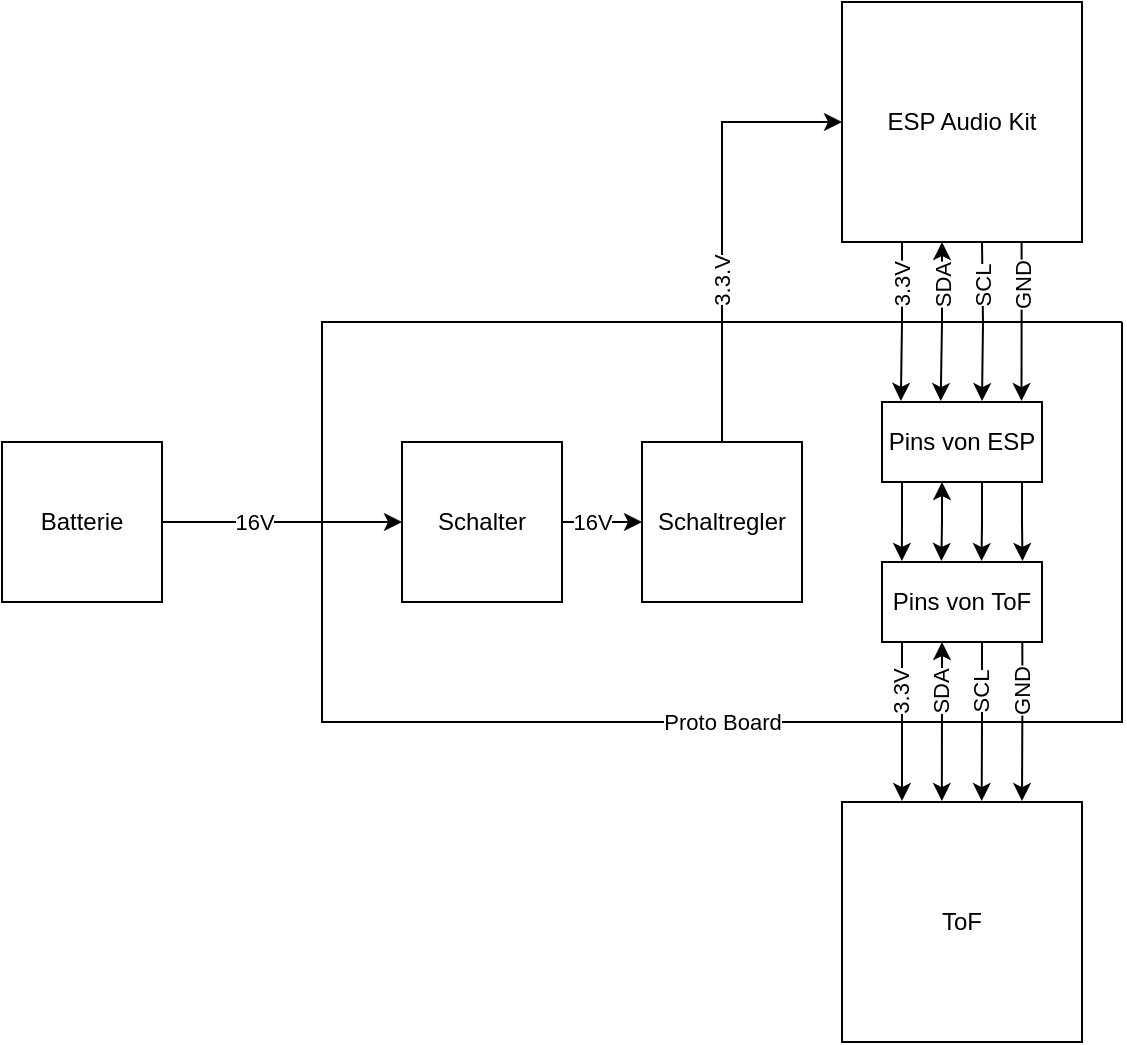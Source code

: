 <mxfile version="24.7.13">
  <diagram name="Seite-1" id="eOJJuq0LcNt45RvcISpC">
    <mxGraphModel dx="2420" dy="993" grid="1" gridSize="10" guides="1" tooltips="1" connect="1" arrows="1" fold="1" page="1" pageScale="1" pageWidth="827" pageHeight="1169" math="0" shadow="0">
      <root>
        <mxCell id="0" />
        <mxCell id="1" parent="0" />
        <mxCell id="UAqF-_rZYv9wuiN6UrHG-18" style="edgeStyle=orthogonalEdgeStyle;rounded=0;orthogonalLoop=1;jettySize=auto;html=1;entryX=0.367;entryY=-0.012;entryDx=0;entryDy=0;entryPerimeter=0;startArrow=classic;startFill=1;" edge="1" parent="1" source="UAqF-_rZYv9wuiN6UrHG-1" target="UAqF-_rZYv9wuiN6UrHG-12">
          <mxGeometry relative="1" as="geometry">
            <Array as="points">
              <mxPoint x="110" y="480" />
              <mxPoint x="109" y="480" />
            </Array>
          </mxGeometry>
        </mxCell>
        <mxCell id="UAqF-_rZYv9wuiN6UrHG-24" value="SDA" style="edgeLabel;html=1;align=center;verticalAlign=middle;resizable=0;points=[];rotation=-90;" vertex="1" connectable="0" parent="UAqF-_rZYv9wuiN6UrHG-18">
          <mxGeometry x="0.1" y="1" relative="1" as="geometry">
            <mxPoint y="-21" as="offset" />
          </mxGeometry>
        </mxCell>
        <mxCell id="UAqF-_rZYv9wuiN6UrHG-22" value="" style="edgeStyle=orthogonalEdgeStyle;rounded=0;orthogonalLoop=1;jettySize=auto;html=1;entryX=0.625;entryY=-0.012;entryDx=0;entryDy=0;entryPerimeter=0;" edge="1" parent="1" target="UAqF-_rZYv9wuiN6UrHG-12">
          <mxGeometry relative="1" as="geometry">
            <mxPoint x="130" y="440" as="sourcePoint" />
            <mxPoint x="130" y="520" as="targetPoint" />
          </mxGeometry>
        </mxCell>
        <mxCell id="UAqF-_rZYv9wuiN6UrHG-25" value="SCL" style="edgeLabel;html=1;align=center;verticalAlign=middle;resizable=0;points=[];rotation=-90;" vertex="1" connectable="0" parent="UAqF-_rZYv9wuiN6UrHG-22">
          <mxGeometry x="0.089" relative="1" as="geometry">
            <mxPoint y="-21" as="offset" />
          </mxGeometry>
        </mxCell>
        <mxCell id="UAqF-_rZYv9wuiN6UrHG-1" value="ESP Audio Kit" style="whiteSpace=wrap;html=1;aspect=fixed;" vertex="1" parent="1">
          <mxGeometry x="60" y="320" width="120" height="120" as="geometry" />
        </mxCell>
        <mxCell id="UAqF-_rZYv9wuiN6UrHG-2" value="ToF" style="whiteSpace=wrap;html=1;aspect=fixed;" vertex="1" parent="1">
          <mxGeometry x="60" y="720" width="120" height="120" as="geometry" />
        </mxCell>
        <mxCell id="UAqF-_rZYv9wuiN6UrHG-17" style="edgeStyle=orthogonalEdgeStyle;rounded=0;orthogonalLoop=1;jettySize=auto;html=1;entryX=0;entryY=0.5;entryDx=0;entryDy=0;" edge="1" parent="1" source="UAqF-_rZYv9wuiN6UrHG-3" target="UAqF-_rZYv9wuiN6UrHG-1">
          <mxGeometry relative="1" as="geometry">
            <Array as="points">
              <mxPoint y="380" />
            </Array>
          </mxGeometry>
        </mxCell>
        <mxCell id="UAqF-_rZYv9wuiN6UrHG-44" value="3.3.V" style="edgeLabel;html=1;align=center;verticalAlign=middle;resizable=0;points=[];rotation=-90;" vertex="1" connectable="0" parent="UAqF-_rZYv9wuiN6UrHG-17">
          <mxGeometry x="-0.725" relative="1" as="geometry">
            <mxPoint y="-50" as="offset" />
          </mxGeometry>
        </mxCell>
        <mxCell id="UAqF-_rZYv9wuiN6UrHG-3" value="Schaltregler" style="whiteSpace=wrap;html=1;aspect=fixed;" vertex="1" parent="1">
          <mxGeometry x="-40" y="540" width="80" height="80" as="geometry" />
        </mxCell>
        <mxCell id="UAqF-_rZYv9wuiN6UrHG-16" style="edgeStyle=orthogonalEdgeStyle;rounded=0;orthogonalLoop=1;jettySize=auto;html=1;entryX=0;entryY=0.5;entryDx=0;entryDy=0;" edge="1" parent="1" source="UAqF-_rZYv9wuiN6UrHG-4" target="UAqF-_rZYv9wuiN6UrHG-3">
          <mxGeometry relative="1" as="geometry" />
        </mxCell>
        <mxCell id="UAqF-_rZYv9wuiN6UrHG-43" value="16V" style="edgeLabel;html=1;align=center;verticalAlign=middle;resizable=0;points=[];" vertex="1" connectable="0" parent="UAqF-_rZYv9wuiN6UrHG-16">
          <mxGeometry x="0.024" relative="1" as="geometry">
            <mxPoint x="-6" as="offset" />
          </mxGeometry>
        </mxCell>
        <mxCell id="UAqF-_rZYv9wuiN6UrHG-4" value="Schalter" style="whiteSpace=wrap;html=1;aspect=fixed;" vertex="1" parent="1">
          <mxGeometry x="-160" y="540" width="80" height="80" as="geometry" />
        </mxCell>
        <mxCell id="UAqF-_rZYv9wuiN6UrHG-5" value="Batterie" style="whiteSpace=wrap;html=1;aspect=fixed;" vertex="1" parent="1">
          <mxGeometry x="-360" y="540" width="80" height="80" as="geometry" />
        </mxCell>
        <mxCell id="UAqF-_rZYv9wuiN6UrHG-9" value="" style="endArrow=none;html=1;rounded=0;" edge="1" parent="1">
          <mxGeometry width="50" height="50" relative="1" as="geometry">
            <mxPoint x="200" y="480" as="sourcePoint" />
            <mxPoint x="200" y="480" as="targetPoint" />
            <Array as="points">
              <mxPoint x="200" y="680" />
              <mxPoint x="-200" y="680" />
              <mxPoint x="-200" y="480" />
            </Array>
          </mxGeometry>
        </mxCell>
        <mxCell id="UAqF-_rZYv9wuiN6UrHG-14" value="Proto Board" style="edgeLabel;html=1;align=center;verticalAlign=middle;resizable=0;points=[];" vertex="1" connectable="0" parent="UAqF-_rZYv9wuiN6UrHG-9">
          <mxGeometry x="-0.282" y="1" relative="1" as="geometry">
            <mxPoint x="31" y="-1" as="offset" />
          </mxGeometry>
        </mxCell>
        <mxCell id="UAqF-_rZYv9wuiN6UrHG-33" value="" style="edgeStyle=orthogonalEdgeStyle;rounded=0;orthogonalLoop=1;jettySize=auto;html=1;entryX=0.25;entryY=-0.004;entryDx=0;entryDy=0;entryPerimeter=0;" edge="1" parent="1" source="UAqF-_rZYv9wuiN6UrHG-11" target="UAqF-_rZYv9wuiN6UrHG-2">
          <mxGeometry x="0.509" y="10" relative="1" as="geometry">
            <Array as="points">
              <mxPoint x="90" y="660" />
              <mxPoint x="90" y="660" />
            </Array>
            <mxPoint as="offset" />
          </mxGeometry>
        </mxCell>
        <mxCell id="UAqF-_rZYv9wuiN6UrHG-41" value="3.3V" style="edgeLabel;html=1;align=center;verticalAlign=middle;resizable=0;points=[];rotation=-90;" vertex="1" connectable="0" parent="UAqF-_rZYv9wuiN6UrHG-33">
          <mxGeometry x="-0.377" y="-1" relative="1" as="geometry">
            <mxPoint as="offset" />
          </mxGeometry>
        </mxCell>
        <mxCell id="UAqF-_rZYv9wuiN6UrHG-35" style="edgeStyle=orthogonalEdgeStyle;rounded=0;orthogonalLoop=1;jettySize=auto;html=1;entryX=0.75;entryY=-0.004;entryDx=0;entryDy=0;entryPerimeter=0;exitX=0.877;exitY=1.002;exitDx=0;exitDy=0;exitPerimeter=0;" edge="1" parent="1" source="UAqF-_rZYv9wuiN6UrHG-11" target="UAqF-_rZYv9wuiN6UrHG-2">
          <mxGeometry relative="1" as="geometry">
            <mxPoint x="150" y="650" as="sourcePoint" />
            <mxPoint x="150" y="710" as="targetPoint" />
            <Array as="points">
              <mxPoint x="150" y="670" />
              <mxPoint x="150" y="670" />
            </Array>
          </mxGeometry>
        </mxCell>
        <mxCell id="UAqF-_rZYv9wuiN6UrHG-39" value="GND" style="edgeLabel;html=1;align=center;verticalAlign=middle;resizable=0;points=[];rotation=-90;" vertex="1" connectable="0" parent="UAqF-_rZYv9wuiN6UrHG-35">
          <mxGeometry x="-0.129" y="1" relative="1" as="geometry">
            <mxPoint x="-1" y="-10" as="offset" />
          </mxGeometry>
        </mxCell>
        <mxCell id="UAqF-_rZYv9wuiN6UrHG-11" value="Pins von ToF" style="rounded=0;whiteSpace=wrap;html=1;" vertex="1" parent="1">
          <mxGeometry x="80" y="600" width="80" height="40" as="geometry" />
        </mxCell>
        <mxCell id="UAqF-_rZYv9wuiN6UrHG-12" value="Pins von ESP" style="rounded=0;whiteSpace=wrap;html=1;" vertex="1" parent="1">
          <mxGeometry x="80" y="520" width="80" height="40" as="geometry" />
        </mxCell>
        <mxCell id="UAqF-_rZYv9wuiN6UrHG-15" style="edgeStyle=orthogonalEdgeStyle;rounded=0;orthogonalLoop=1;jettySize=auto;html=1;" edge="1" parent="1" source="UAqF-_rZYv9wuiN6UrHG-5">
          <mxGeometry relative="1" as="geometry">
            <mxPoint x="-160" y="580" as="targetPoint" />
            <Array as="points">
              <mxPoint x="-160" y="580" />
            </Array>
          </mxGeometry>
        </mxCell>
        <mxCell id="UAqF-_rZYv9wuiN6UrHG-42" value="16V" style="edgeLabel;html=1;align=center;verticalAlign=middle;resizable=0;points=[];" vertex="1" connectable="0" parent="UAqF-_rZYv9wuiN6UrHG-15">
          <mxGeometry x="-0.235" y="-2" relative="1" as="geometry">
            <mxPoint y="-2" as="offset" />
          </mxGeometry>
        </mxCell>
        <mxCell id="UAqF-_rZYv9wuiN6UrHG-19" style="edgeStyle=orthogonalEdgeStyle;rounded=0;orthogonalLoop=1;jettySize=auto;html=1;entryX=0.118;entryY=-0.013;entryDx=0;entryDy=0;entryPerimeter=0;" edge="1" parent="1" source="UAqF-_rZYv9wuiN6UrHG-1" target="UAqF-_rZYv9wuiN6UrHG-12">
          <mxGeometry relative="1" as="geometry">
            <Array as="points">
              <mxPoint x="90" y="480" />
              <mxPoint x="89" y="480" />
            </Array>
          </mxGeometry>
        </mxCell>
        <mxCell id="UAqF-_rZYv9wuiN6UrHG-23" value="3.3V" style="edgeLabel;html=1;align=center;verticalAlign=middle;resizable=0;points=[];rotation=-90;" vertex="1" connectable="0" parent="UAqF-_rZYv9wuiN6UrHG-19">
          <mxGeometry x="0.11" relative="1" as="geometry">
            <mxPoint y="-22" as="offset" />
          </mxGeometry>
        </mxCell>
        <mxCell id="UAqF-_rZYv9wuiN6UrHG-21" style="edgeStyle=orthogonalEdgeStyle;rounded=0;orthogonalLoop=1;jettySize=auto;html=1;entryX=0.872;entryY=-0.012;entryDx=0;entryDy=0;entryPerimeter=0;" edge="1" parent="1" source="UAqF-_rZYv9wuiN6UrHG-1" target="UAqF-_rZYv9wuiN6UrHG-12">
          <mxGeometry relative="1" as="geometry">
            <Array as="points">
              <mxPoint x="150" y="480" />
            </Array>
          </mxGeometry>
        </mxCell>
        <mxCell id="UAqF-_rZYv9wuiN6UrHG-26" value="GND" style="edgeLabel;html=1;align=center;verticalAlign=middle;resizable=0;points=[];rotation=-90;" vertex="1" connectable="0" parent="UAqF-_rZYv9wuiN6UrHG-21">
          <mxGeometry x="0.131" relative="1" as="geometry">
            <mxPoint y="-23" as="offset" />
          </mxGeometry>
        </mxCell>
        <mxCell id="UAqF-_rZYv9wuiN6UrHG-29" style="edgeStyle=orthogonalEdgeStyle;rounded=0;orthogonalLoop=1;jettySize=auto;html=1;entryX=0.371;entryY=-0.013;entryDx=0;entryDy=0;entryPerimeter=0;startArrow=classic;startFill=1;" edge="1" parent="1" source="UAqF-_rZYv9wuiN6UrHG-12" target="UAqF-_rZYv9wuiN6UrHG-11">
          <mxGeometry relative="1" as="geometry">
            <Array as="points">
              <mxPoint x="110" y="580" />
              <mxPoint x="110" y="580" />
            </Array>
          </mxGeometry>
        </mxCell>
        <mxCell id="UAqF-_rZYv9wuiN6UrHG-30" style="edgeStyle=orthogonalEdgeStyle;rounded=0;orthogonalLoop=1;jettySize=auto;html=1;entryX=0.124;entryY=-0.013;entryDx=0;entryDy=0;entryPerimeter=0;" edge="1" parent="1" source="UAqF-_rZYv9wuiN6UrHG-12" target="UAqF-_rZYv9wuiN6UrHG-11">
          <mxGeometry relative="1" as="geometry">
            <Array as="points">
              <mxPoint x="90" y="580" />
              <mxPoint x="90" y="580" />
            </Array>
          </mxGeometry>
        </mxCell>
        <mxCell id="UAqF-_rZYv9wuiN6UrHG-31" style="edgeStyle=orthogonalEdgeStyle;rounded=0;orthogonalLoop=1;jettySize=auto;html=1;entryX=0.878;entryY=-0.013;entryDx=0;entryDy=0;entryPerimeter=0;" edge="1" parent="1" source="UAqF-_rZYv9wuiN6UrHG-12" target="UAqF-_rZYv9wuiN6UrHG-11">
          <mxGeometry relative="1" as="geometry">
            <Array as="points">
              <mxPoint x="150" y="580" />
              <mxPoint x="150" y="580" />
            </Array>
          </mxGeometry>
        </mxCell>
        <mxCell id="UAqF-_rZYv9wuiN6UrHG-32" style="edgeStyle=orthogonalEdgeStyle;rounded=0;orthogonalLoop=1;jettySize=auto;html=1;entryX=0.622;entryY=-0.011;entryDx=0;entryDy=0;entryPerimeter=0;" edge="1" parent="1" source="UAqF-_rZYv9wuiN6UrHG-12" target="UAqF-_rZYv9wuiN6UrHG-11">
          <mxGeometry relative="1" as="geometry">
            <Array as="points">
              <mxPoint x="130" y="580" />
              <mxPoint x="130" y="580" />
            </Array>
          </mxGeometry>
        </mxCell>
        <mxCell id="UAqF-_rZYv9wuiN6UrHG-34" style="edgeStyle=orthogonalEdgeStyle;rounded=0;orthogonalLoop=1;jettySize=auto;html=1;entryX=0.416;entryY=-0.004;entryDx=0;entryDy=0;entryPerimeter=0;startArrow=classic;startFill=1;" edge="1" parent="1" source="UAqF-_rZYv9wuiN6UrHG-11" target="UAqF-_rZYv9wuiN6UrHG-2">
          <mxGeometry relative="1" as="geometry">
            <Array as="points">
              <mxPoint x="110" y="660" />
              <mxPoint x="110" y="660" />
            </Array>
          </mxGeometry>
        </mxCell>
        <mxCell id="UAqF-_rZYv9wuiN6UrHG-40" value="SDA" style="edgeLabel;html=1;align=center;verticalAlign=middle;resizable=0;points=[];rotation=-90;" vertex="1" connectable="0" parent="UAqF-_rZYv9wuiN6UrHG-34">
          <mxGeometry x="-0.344" y="-1" relative="1" as="geometry">
            <mxPoint y="-1" as="offset" />
          </mxGeometry>
        </mxCell>
        <mxCell id="UAqF-_rZYv9wuiN6UrHG-36" style="edgeStyle=orthogonalEdgeStyle;rounded=0;orthogonalLoop=1;jettySize=auto;html=1;entryX=0.582;entryY=-0.004;entryDx=0;entryDy=0;entryPerimeter=0;" edge="1" parent="1" source="UAqF-_rZYv9wuiN6UrHG-11" target="UAqF-_rZYv9wuiN6UrHG-2">
          <mxGeometry relative="1" as="geometry">
            <Array as="points">
              <mxPoint x="130" y="680" />
              <mxPoint x="130" y="680" />
            </Array>
          </mxGeometry>
        </mxCell>
        <mxCell id="UAqF-_rZYv9wuiN6UrHG-38" value="SCL" style="edgeLabel;html=1;align=center;verticalAlign=middle;resizable=0;points=[];rotation=-90;" vertex="1" connectable="0" parent="UAqF-_rZYv9wuiN6UrHG-36">
          <mxGeometry x="-0.044" relative="1" as="geometry">
            <mxPoint x="-1" y="-13" as="offset" />
          </mxGeometry>
        </mxCell>
      </root>
    </mxGraphModel>
  </diagram>
</mxfile>
